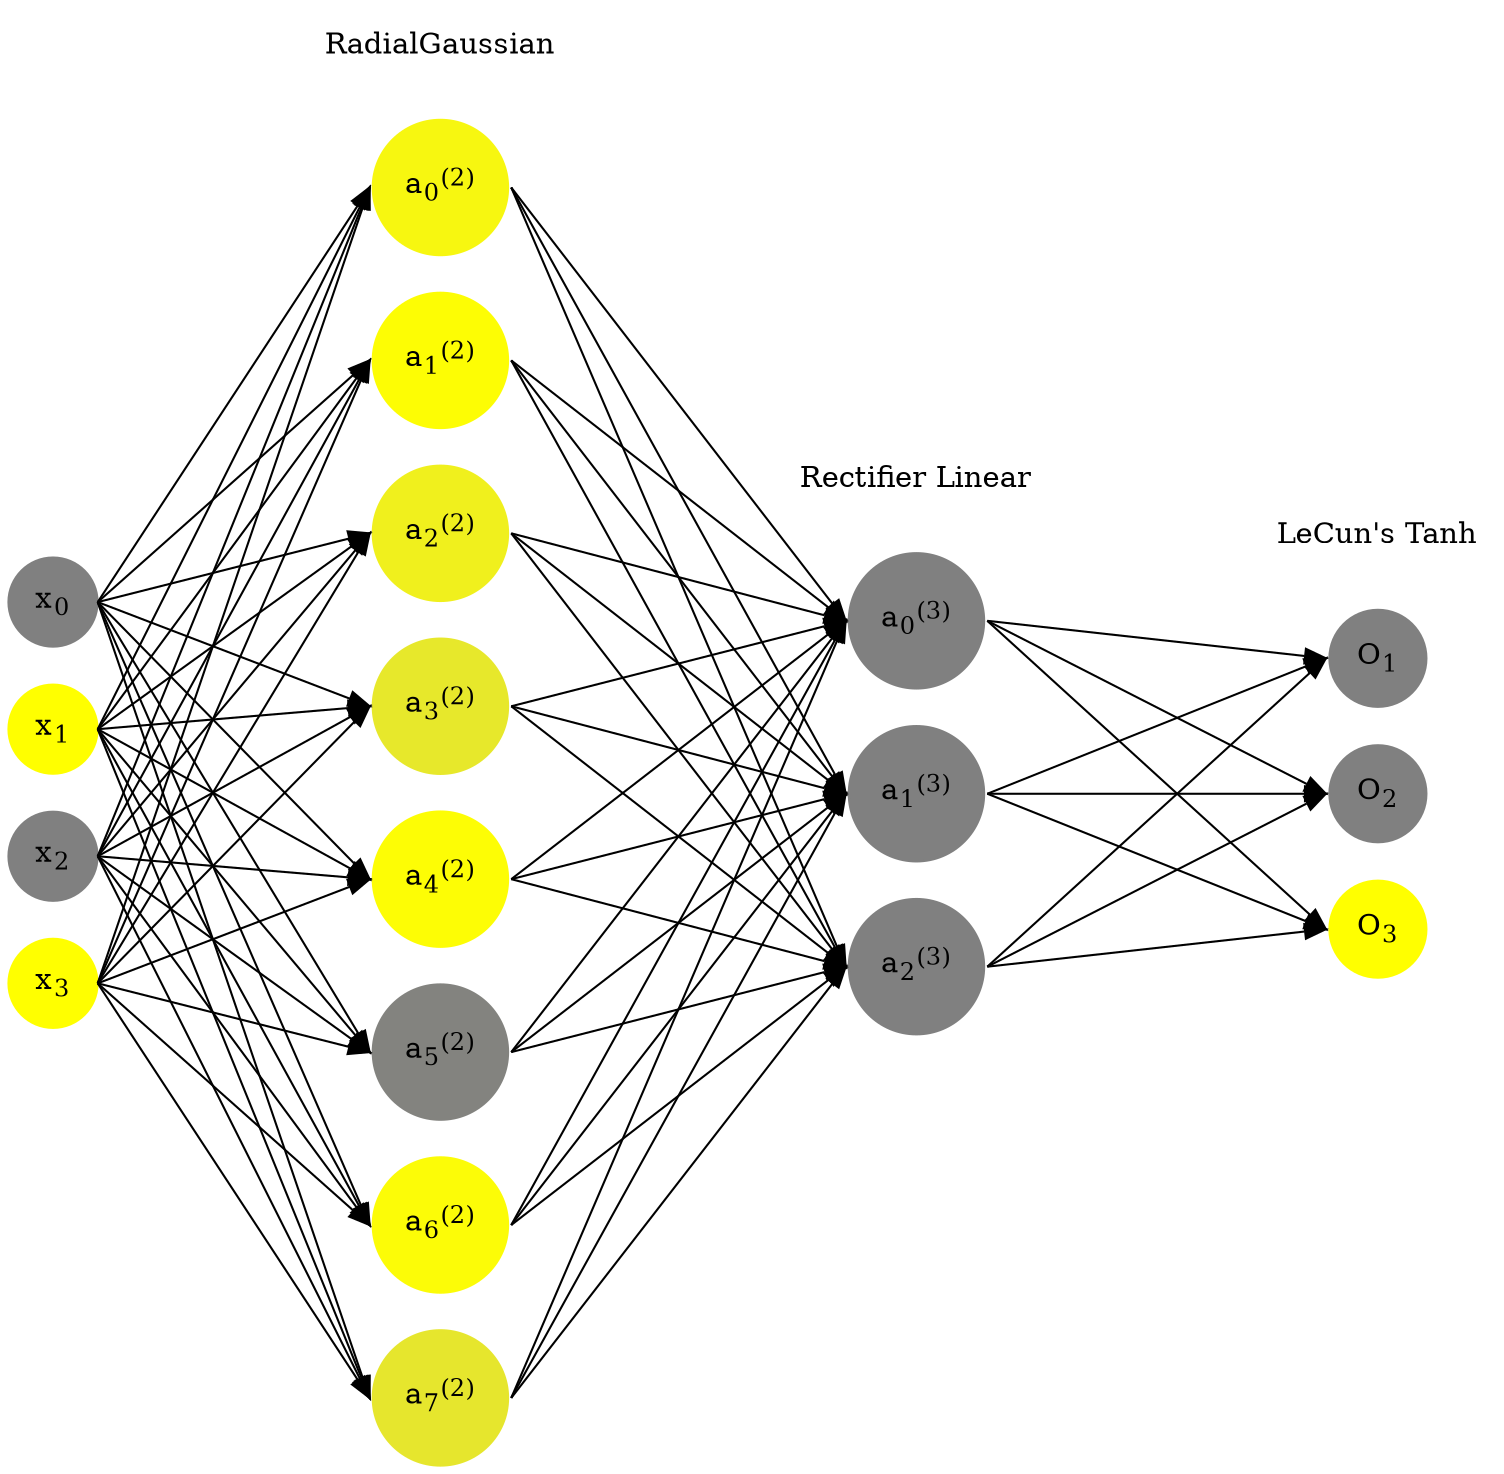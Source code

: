 digraph G {
	rankdir = LR;
	splines=false;
	edge[style=invis];
	ranksep= 1.4;
	{
	node [shape=circle, color="0.1667, 0.0, 0.5", style=filled, fillcolor="0.1667, 0.0, 0.5"];
	x0 [label=<x<sub>0</sub>>];
	}
	{
	node [shape=circle, color="0.1667, 1.0, 1.0", style=filled, fillcolor="0.1667, 1.0, 1.0"];
	x1 [label=<x<sub>1</sub>>];
	}
	{
	node [shape=circle, color="0.1667, 0.0, 0.5", style=filled, fillcolor="0.1667, 0.0, 0.5"];
	x2 [label=<x<sub>2</sub>>];
	}
	{
	node [shape=circle, color="0.1667, 1.0, 1.0", style=filled, fillcolor="0.1667, 1.0, 1.0"];
	x3 [label=<x<sub>3</sub>>];
	}
	{
	node [shape=circle, color="0.1667, 0.934864, 0.967432", style=filled, fillcolor="0.1667, 0.934864, 0.967432"];
	a02 [label=<a<sub>0</sub><sup>(2)</sup>>];
	}
	{
	node [shape=circle, color="0.1667, 0.982762, 0.991381", style=filled, fillcolor="0.1667, 0.982762, 0.991381"];
	a12 [label=<a<sub>1</sub><sup>(2)</sup>>];
	}
	{
	node [shape=circle, color="0.1667, 0.876434, 0.938217", style=filled, fillcolor="0.1667, 0.876434, 0.938217"];
	a22 [label=<a<sub>2</sub><sup>(2)</sup>>];
	}
	{
	node [shape=circle, color="0.1667, 0.812683, 0.906342", style=filled, fillcolor="0.1667, 0.812683, 0.906342"];
	a32 [label=<a<sub>3</sub><sup>(2)</sup>>];
	}
	{
	node [shape=circle, color="0.1667, 0.978429, 0.989215", style=filled, fillcolor="0.1667, 0.978429, 0.989215"];
	a42 [label=<a<sub>4</sub><sup>(2)</sup>>];
	}
	{
	node [shape=circle, color="0.1667, 0.029120, 0.514560", style=filled, fillcolor="0.1667, 0.029120, 0.514560"];
	a52 [label=<a<sub>5</sub><sup>(2)</sup>>];
	}
	{
	node [shape=circle, color="0.1667, 0.969383, 0.984692", style=filled, fillcolor="0.1667, 0.969383, 0.984692"];
	a62 [label=<a<sub>6</sub><sup>(2)</sup>>];
	}
	{
	node [shape=circle, color="0.1667, 0.804105, 0.902053", style=filled, fillcolor="0.1667, 0.804105, 0.902053"];
	a72 [label=<a<sub>7</sub><sup>(2)</sup>>];
	}
	{
	node [shape=circle, color="0.1667, 0.000000, 0.500000", style=filled, fillcolor="0.1667, 0.000000, 0.500000"];
	a03 [label=<a<sub>0</sub><sup>(3)</sup>>];
	}
	{
	node [shape=circle, color="0.1667, 0.000000, 0.500000", style=filled, fillcolor="0.1667, 0.000000, 0.500000"];
	a13 [label=<a<sub>1</sub><sup>(3)</sup>>];
	}
	{
	node [shape=circle, color="0.1667, 0.000000, 0.500000", style=filled, fillcolor="0.1667, 0.000000, 0.500000"];
	a23 [label=<a<sub>2</sub><sup>(3)</sup>>];
	}
	{
	node [shape=circle, color="0.1667, 0.0, 0.5", style=filled, fillcolor="0.1667, 0.0, 0.5"];
	O1 [label=<O<sub>1</sub>>];
	}
	{
	node [shape=circle, color="0.1667, 0.0, 0.5", style=filled, fillcolor="0.1667, 0.0, 0.5"];
	O2 [label=<O<sub>2</sub>>];
	}
	{
	node [shape=circle, color="0.1667, 1.0, 1.0", style=filled, fillcolor="0.1667, 1.0, 1.0"];
	O3 [label=<O<sub>3</sub>>];
	}
	{
	rank=same;
	x0->x1->x2->x3;
	}
	{
	rank=same;
	a02->a12->a22->a32->a42->a52->a62->a72;
	}
	{
	rank=same;
	a03->a13->a23;
	}
	{
	rank=same;
	O1->O2->O3;
	}
	l1 [shape=plaintext,label="RadialGaussian"];
	l1->a02;
	{rank=same; l1;a02};
	l2 [shape=plaintext,label="Rectifier Linear"];
	l2->a03;
	{rank=same; l2;a03};
	l3 [shape=plaintext,label="LeCun's Tanh"];
	l3->O1;
	{rank=same; l3;O1};
edge[style=solid, tailport=e, headport=w];
	{x0;x1;x2;x3} -> {a02;a12;a22;a32;a42;a52;a62;a72};
	{a02;a12;a22;a32;a42;a52;a62;a72} -> {a03;a13;a23};
	{a03;a13;a23} -> {O1,O2,O3};
}